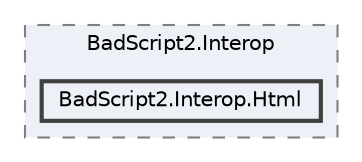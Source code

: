 digraph "src/BadScript2.Interop/BadScript2.Interop.Html"
{
 // LATEX_PDF_SIZE
  bgcolor="transparent";
  edge [fontname=Helvetica,fontsize=10,labelfontname=Helvetica,labelfontsize=10];
  node [fontname=Helvetica,fontsize=10,shape=box,height=0.2,width=0.4];
  compound=true
  subgraph clusterdir_743d4fc473248ca03e83ba8b0a438d7a {
    graph [ bgcolor="#edf0f7", pencolor="grey50", label="BadScript2.Interop", fontname=Helvetica,fontsize=10 style="filled,dashed", URL="dir_743d4fc473248ca03e83ba8b0a438d7a.html",tooltip=""]
  dir_0373e874d3dc74669d91c037caaf5f7d [label="BadScript2.Interop.Html", fillcolor="#edf0f7", color="grey25", style="filled,bold", URL="dir_0373e874d3dc74669d91c037caaf5f7d.html",tooltip=""];
  }
}

